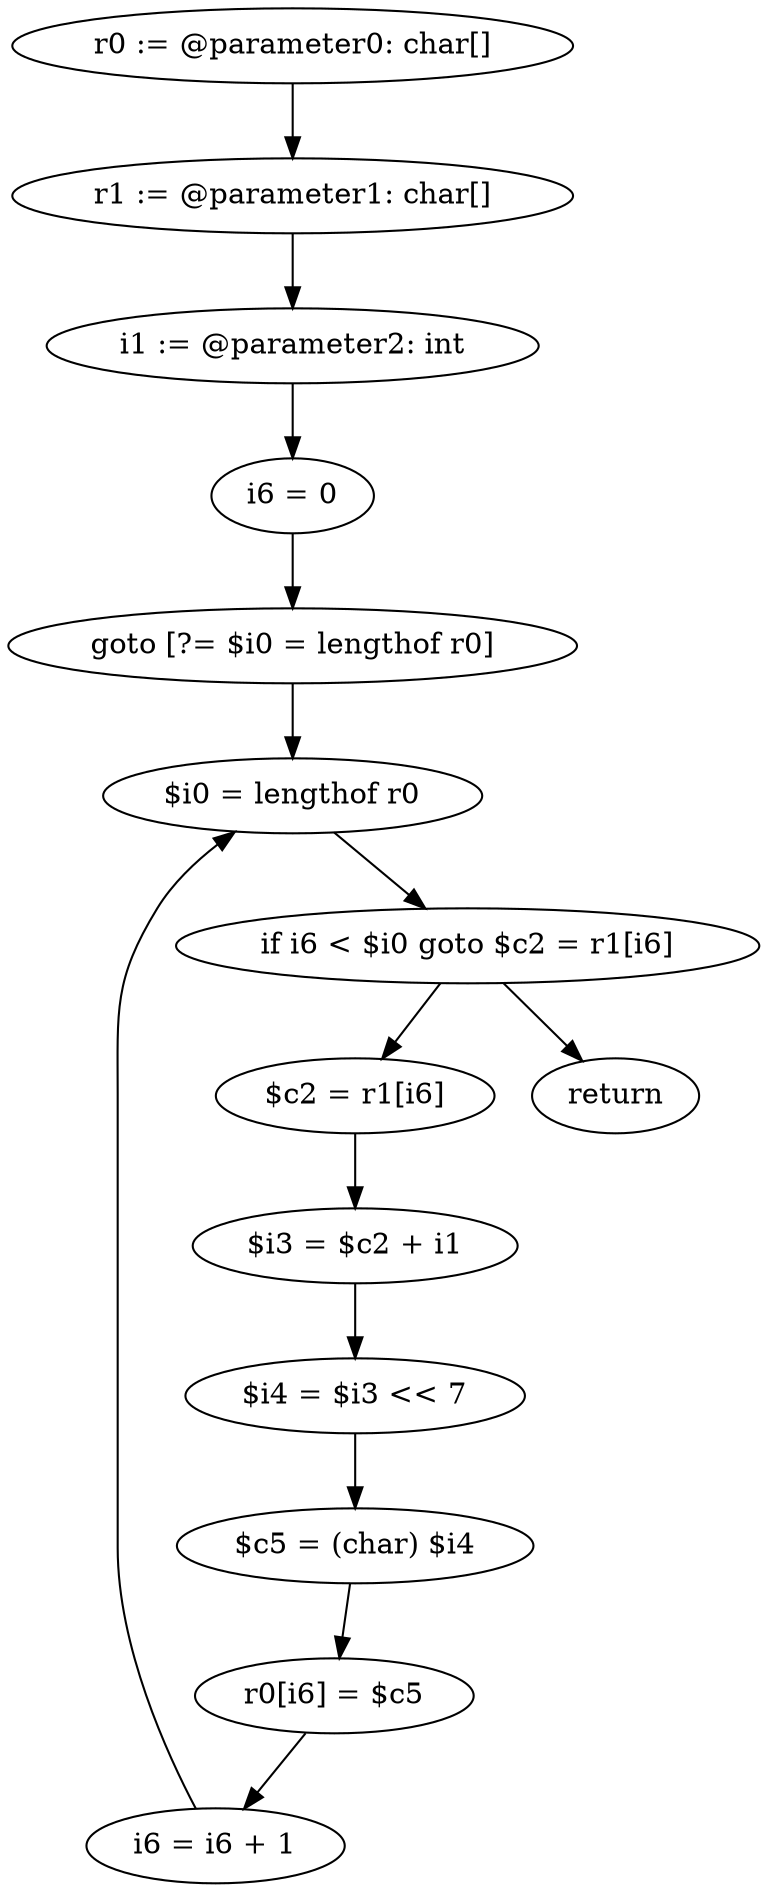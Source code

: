 digraph "unitGraph" {
    "r0 := @parameter0: char[]"
    "r1 := @parameter1: char[]"
    "i1 := @parameter2: int"
    "i6 = 0"
    "goto [?= $i0 = lengthof r0]"
    "$c2 = r1[i6]"
    "$i3 = $c2 + i1"
    "$i4 = $i3 << 7"
    "$c5 = (char) $i4"
    "r0[i6] = $c5"
    "i6 = i6 + 1"
    "$i0 = lengthof r0"
    "if i6 < $i0 goto $c2 = r1[i6]"
    "return"
    "r0 := @parameter0: char[]"->"r1 := @parameter1: char[]";
    "r1 := @parameter1: char[]"->"i1 := @parameter2: int";
    "i1 := @parameter2: int"->"i6 = 0";
    "i6 = 0"->"goto [?= $i0 = lengthof r0]";
    "goto [?= $i0 = lengthof r0]"->"$i0 = lengthof r0";
    "$c2 = r1[i6]"->"$i3 = $c2 + i1";
    "$i3 = $c2 + i1"->"$i4 = $i3 << 7";
    "$i4 = $i3 << 7"->"$c5 = (char) $i4";
    "$c5 = (char) $i4"->"r0[i6] = $c5";
    "r0[i6] = $c5"->"i6 = i6 + 1";
    "i6 = i6 + 1"->"$i0 = lengthof r0";
    "$i0 = lengthof r0"->"if i6 < $i0 goto $c2 = r1[i6]";
    "if i6 < $i0 goto $c2 = r1[i6]"->"return";
    "if i6 < $i0 goto $c2 = r1[i6]"->"$c2 = r1[i6]";
}
